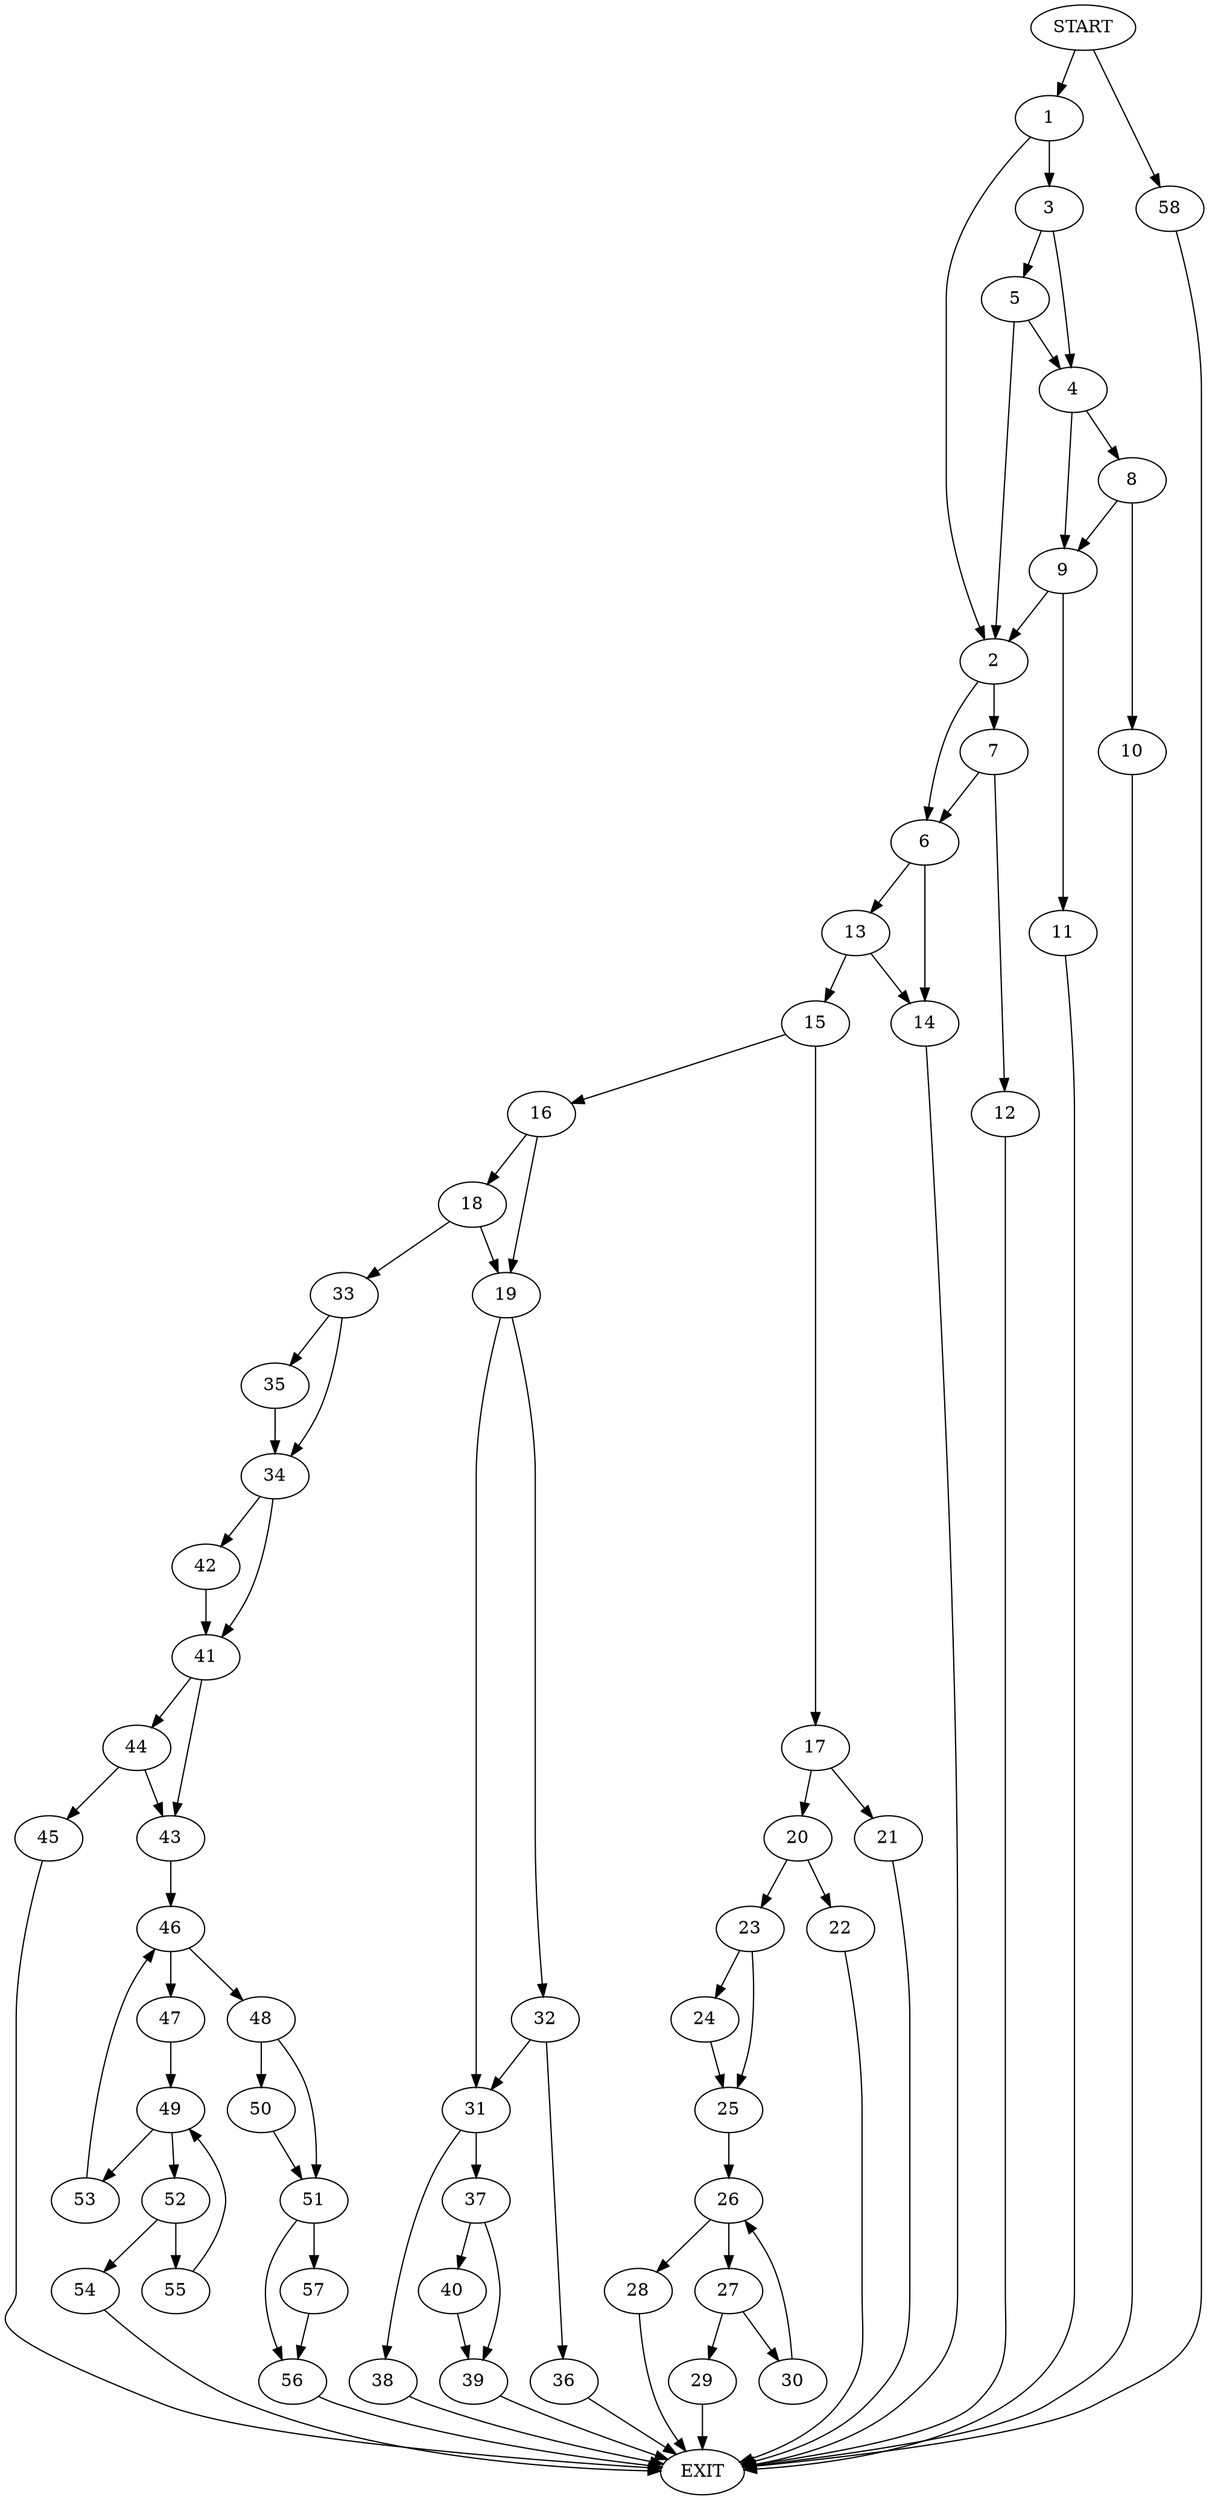 digraph {
0 [label="START"]
59 [label="EXIT"]
0 -> 1
1 -> 2
1 -> 3
3 -> 4
3 -> 5
2 -> 6
2 -> 7
4 -> 8
4 -> 9
5 -> 4
5 -> 2
8 -> 9
8 -> 10
9 -> 2
9 -> 11
10 -> 59
11 -> 59
7 -> 6
7 -> 12
6 -> 13
6 -> 14
12 -> 59
13 -> 15
13 -> 14
14 -> 59
15 -> 16
15 -> 17
16 -> 18
16 -> 19
17 -> 20
17 -> 21
21 -> 59
20 -> 22
20 -> 23
22 -> 59
23 -> 24
23 -> 25
24 -> 25
25 -> 26
26 -> 27
26 -> 28
28 -> 59
27 -> 29
27 -> 30
29 -> 59
30 -> 26
19 -> 31
19 -> 32
18 -> 33
18 -> 19
33 -> 34
33 -> 35
32 -> 31
32 -> 36
31 -> 37
31 -> 38
36 -> 59
38 -> 59
37 -> 39
37 -> 40
39 -> 59
40 -> 39
34 -> 41
34 -> 42
35 -> 34
42 -> 41
41 -> 43
41 -> 44
44 -> 43
44 -> 45
43 -> 46
45 -> 59
46 -> 47
46 -> 48
47 -> 49
48 -> 50
48 -> 51
49 -> 52
49 -> 53
53 -> 46
52 -> 54
52 -> 55
54 -> 59
55 -> 49
50 -> 51
51 -> 56
51 -> 57
56 -> 59
57 -> 56
0 -> 58
58 -> 59
}
